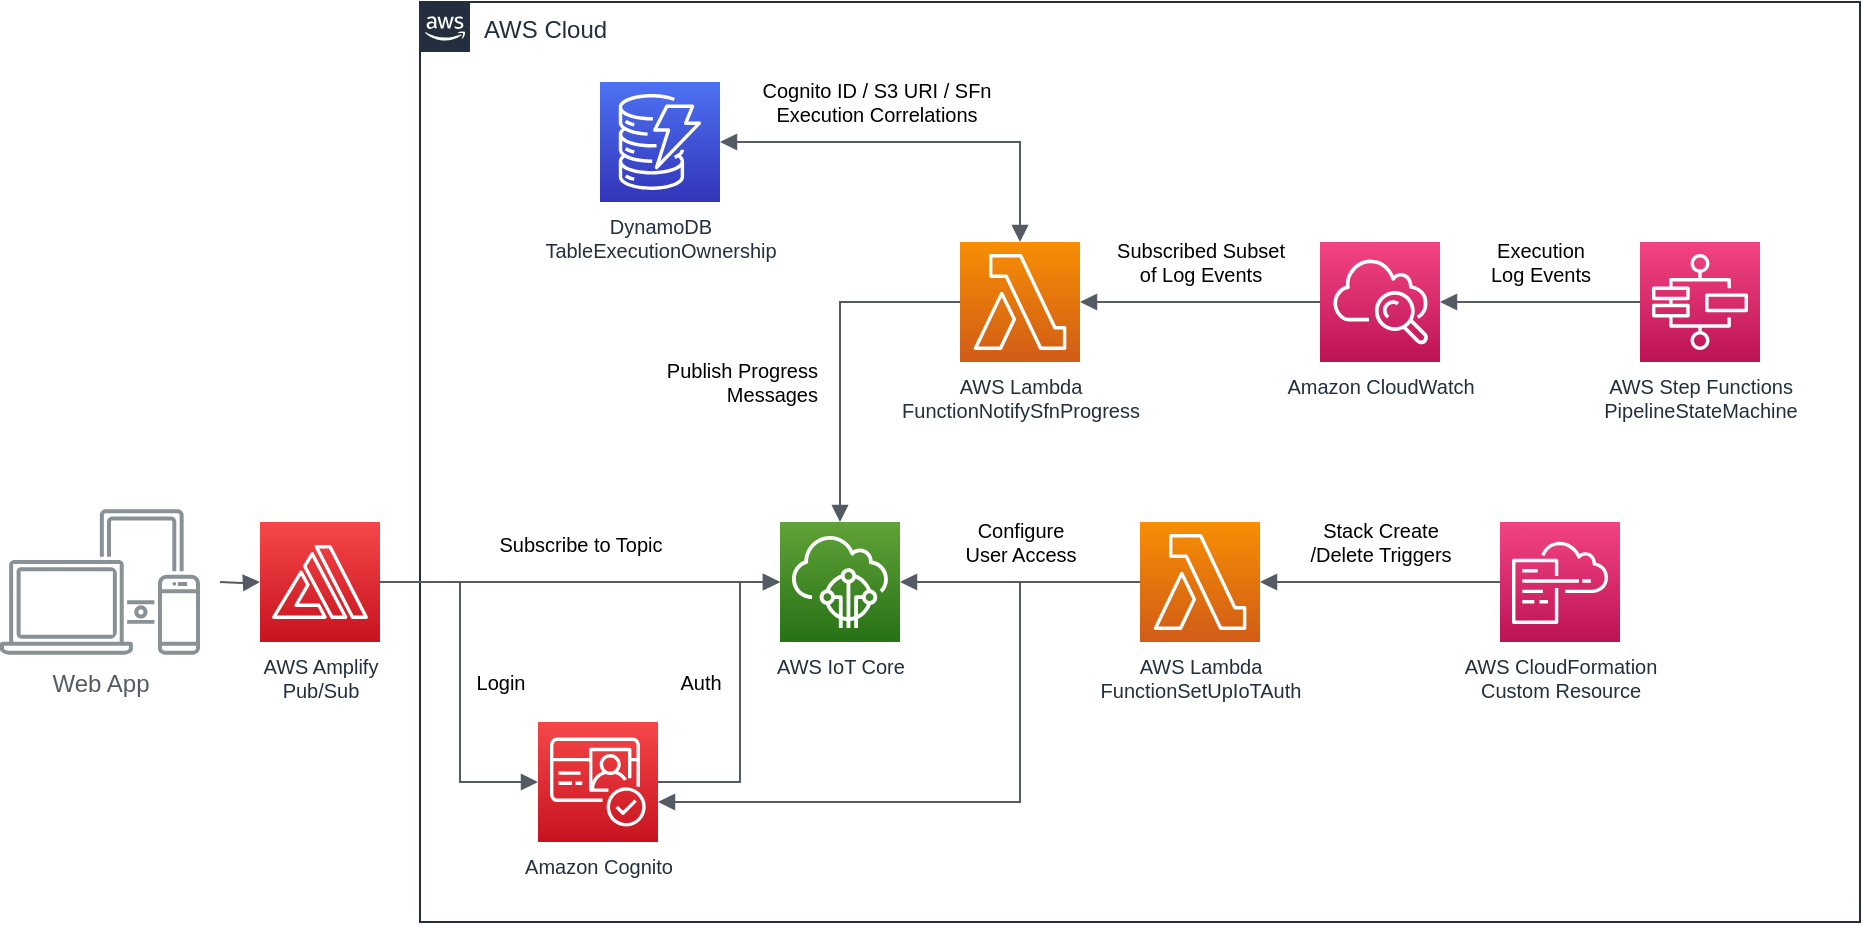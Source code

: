 <mxfile version="13.3.9" type="device"><diagram id="Hgbn_8AcwlG8pIo0lBHQ" name="Page-1"><mxGraphModel dx="902" dy="680" grid="1" gridSize="10" guides="1" tooltips="1" connect="1" arrows="1" fold="1" page="1" pageScale="1" pageWidth="1169" pageHeight="827" math="0" shadow="0"><root><mxCell id="0"/><mxCell id="1" parent="0"/><mxCell id="crWsjHVWsLiSi586xVHt-7" value="AWS Cloud" style="points=[[0,0],[0.25,0],[0.5,0],[0.75,0],[1,0],[1,0.25],[1,0.5],[1,0.75],[1,1],[0.75,1],[0.5,1],[0.25,1],[0,1],[0,0.75],[0,0.5],[0,0.25]];outlineConnect=0;gradientColor=none;html=1;whiteSpace=wrap;fontSize=12;fontStyle=0;shape=mxgraph.aws4.group;grIcon=mxgraph.aws4.group_aws_cloud_alt;strokeColor=#232F3E;fillColor=none;verticalAlign=top;align=left;spacingLeft=30;fontColor=#232F3E;dashed=0;" vertex="1" parent="1"><mxGeometry x="260" y="110" width="720" height="460" as="geometry"/></mxCell><mxCell id="crWsjHVWsLiSi586xVHt-1" value="AWS Step Functions&lt;br style=&quot;font-size: 10px;&quot;&gt;PipelineStateMachine" style="outlineConnect=0;fontColor=#232F3E;gradientColor=#F34482;gradientDirection=north;fillColor=#BC1356;strokeColor=#ffffff;dashed=0;verticalLabelPosition=bottom;verticalAlign=top;align=center;html=1;fontSize=10;fontStyle=0;aspect=fixed;shape=mxgraph.aws4.resourceIcon;resIcon=mxgraph.aws4.step_functions;" vertex="1" parent="1"><mxGeometry x="870" y="230" width="60" height="60" as="geometry"/></mxCell><mxCell id="crWsjHVWsLiSi586xVHt-2" value="Amazon CloudWatch" style="outlineConnect=0;fontColor=#232F3E;gradientColor=#F34482;gradientDirection=north;fillColor=#BC1356;strokeColor=#ffffff;dashed=0;verticalLabelPosition=bottom;verticalAlign=top;align=center;html=1;fontSize=10;fontStyle=0;aspect=fixed;shape=mxgraph.aws4.resourceIcon;resIcon=mxgraph.aws4.cloudwatch;" vertex="1" parent="1"><mxGeometry x="710" y="230" width="60" height="60" as="geometry"/></mxCell><mxCell id="crWsjHVWsLiSi586xVHt-3" value="Execution&lt;br&gt;Log Events" style="edgeStyle=orthogonalEdgeStyle;html=1;endArrow=block;elbow=vertical;startArrow=none;endFill=1;strokeColor=#545B64;rounded=0;fontSize=10;labelBackgroundColor=none;" edge="1" parent="1" source="crWsjHVWsLiSi586xVHt-1" target="crWsjHVWsLiSi586xVHt-2"><mxGeometry y="-20" width="100" relative="1" as="geometry"><mxPoint x="260" y="220" as="sourcePoint"/><mxPoint x="760" y="260" as="targetPoint"/><mxPoint as="offset"/></mxGeometry></mxCell><mxCell id="crWsjHVWsLiSi586xVHt-4" value="AWS Lambda&lt;br style=&quot;font-size: 10px;&quot;&gt;FunctionNotifySfnProgress" style="outlineConnect=0;fontColor=#232F3E;gradientColor=#F78E04;gradientDirection=north;fillColor=#D05C17;strokeColor=#ffffff;dashed=0;verticalLabelPosition=bottom;verticalAlign=top;align=center;html=1;fontSize=10;fontStyle=0;aspect=fixed;shape=mxgraph.aws4.resourceIcon;resIcon=mxgraph.aws4.lambda;" vertex="1" parent="1"><mxGeometry x="530" y="230" width="60" height="60" as="geometry"/></mxCell><mxCell id="crWsjHVWsLiSi586xVHt-5" value="AWS CloudFormation&lt;br&gt;Custom Resource" style="outlineConnect=0;fontColor=#232F3E;gradientColor=#F34482;gradientDirection=north;fillColor=#BC1356;strokeColor=#ffffff;dashed=0;verticalLabelPosition=bottom;verticalAlign=top;align=center;html=1;fontSize=10;fontStyle=0;aspect=fixed;shape=mxgraph.aws4.resourceIcon;resIcon=mxgraph.aws4.cloudformation;" vertex="1" parent="1"><mxGeometry x="800" y="370" width="60" height="60" as="geometry"/></mxCell><mxCell id="crWsjHVWsLiSi586xVHt-6" value="AWS IoT Core" style="outlineConnect=0;fontColor=#232F3E;gradientColor=#60A337;gradientDirection=north;fillColor=#277116;strokeColor=#ffffff;dashed=0;verticalLabelPosition=bottom;verticalAlign=top;align=center;html=1;fontSize=10;fontStyle=0;aspect=fixed;shape=mxgraph.aws4.resourceIcon;resIcon=mxgraph.aws4.iot_core;" vertex="1" parent="1"><mxGeometry x="440" y="370" width="60" height="60" as="geometry"/></mxCell><mxCell id="crWsjHVWsLiSi586xVHt-8" value="Web App" style="outlineConnect=0;gradientColor=none;fontColor=#545B64;strokeColor=none;fillColor=#879196;dashed=0;verticalLabelPosition=bottom;verticalAlign=top;align=center;html=1;fontSize=12;fontStyle=0;aspect=fixed;shape=mxgraph.aws4.illustration_devices;pointerEvents=1" vertex="1" parent="1"><mxGeometry x="50" y="363.5" width="100" height="73" as="geometry"/></mxCell><mxCell id="crWsjHVWsLiSi586xVHt-9" value="AWS Lambda&lt;br style=&quot;font-size: 10px&quot;&gt;FunctionSetUpIoTAuth" style="outlineConnect=0;fontColor=#232F3E;gradientColor=#F78E04;gradientDirection=north;fillColor=#D05C17;strokeColor=#ffffff;dashed=0;verticalLabelPosition=bottom;verticalAlign=top;align=center;html=1;fontSize=10;fontStyle=0;aspect=fixed;shape=mxgraph.aws4.resourceIcon;resIcon=mxgraph.aws4.lambda;" vertex="1" parent="1"><mxGeometry x="620" y="370" width="60" height="60" as="geometry"/></mxCell><mxCell id="crWsjHVWsLiSi586xVHt-10" value="Stack Create&lt;br&gt;/Delete Triggers" style="edgeStyle=orthogonalEdgeStyle;html=1;endArrow=block;elbow=vertical;startArrow=none;endFill=1;strokeColor=#545B64;rounded=0;fontSize=10;labelBackgroundColor=none;" edge="1" parent="1" source="crWsjHVWsLiSi586xVHt-5" target="crWsjHVWsLiSi586xVHt-9"><mxGeometry y="-20" width="100" relative="1" as="geometry"><mxPoint x="225" y="310" as="sourcePoint"/><mxPoint x="695" y="490" as="targetPoint"/><mxPoint as="offset"/></mxGeometry></mxCell><mxCell id="crWsjHVWsLiSi586xVHt-11" value="Amazon Cognito" style="outlineConnect=0;fontColor=#232F3E;gradientColor=#F54749;gradientDirection=north;fillColor=#C7131F;strokeColor=#ffffff;dashed=0;verticalLabelPosition=bottom;verticalAlign=top;align=center;html=1;fontSize=10;fontStyle=0;aspect=fixed;shape=mxgraph.aws4.resourceIcon;resIcon=mxgraph.aws4.cognito;" vertex="1" parent="1"><mxGeometry x="319" y="470" width="60" height="60" as="geometry"/></mxCell><mxCell id="crWsjHVWsLiSi586xVHt-13" value="AWS Amplify&lt;br style=&quot;font-size: 10px;&quot;&gt;Pub/Sub" style="outlineConnect=0;fontColor=#232F3E;gradientColor=#F54749;gradientDirection=north;fillColor=#C7131F;strokeColor=#ffffff;dashed=0;verticalLabelPosition=bottom;verticalAlign=top;align=center;html=1;fontSize=10;fontStyle=0;aspect=fixed;shape=mxgraph.aws4.resourceIcon;resIcon=mxgraph.aws4.amplify;" vertex="1" parent="1"><mxGeometry x="180" y="370" width="60" height="60" as="geometry"/></mxCell><mxCell id="crWsjHVWsLiSi586xVHt-14" value="Subscribed Subset&lt;br&gt;of Log Events" style="edgeStyle=orthogonalEdgeStyle;html=1;endArrow=block;elbow=vertical;startArrow=none;endFill=1;strokeColor=#545B64;rounded=0;fontSize=10;labelBackgroundColor=none;" edge="1" parent="1" source="crWsjHVWsLiSi586xVHt-2" target="crWsjHVWsLiSi586xVHt-4"><mxGeometry y="-20" width="100" relative="1" as="geometry"><mxPoint x="380" y="120" as="sourcePoint"/><mxPoint x="330" y="130" as="targetPoint"/><mxPoint as="offset"/></mxGeometry></mxCell><mxCell id="crWsjHVWsLiSi586xVHt-15" value="" style="edgeStyle=orthogonalEdgeStyle;html=1;endArrow=block;elbow=vertical;startArrow=none;endFill=1;strokeColor=#545B64;rounded=0;fontSize=10;" edge="1" parent="1"><mxGeometry width="100" relative="1" as="geometry"><mxPoint x="160" y="400" as="sourcePoint"/><mxPoint x="180" y="400" as="targetPoint"/></mxGeometry></mxCell><mxCell id="crWsjHVWsLiSi586xVHt-16" value="Subscribe to Topic" style="edgeStyle=orthogonalEdgeStyle;html=1;endArrow=block;elbow=vertical;startArrow=none;endFill=1;strokeColor=#545B64;rounded=0;fontSize=10;verticalAlign=bottom;labelBackgroundColor=none;" edge="1" parent="1" source="crWsjHVWsLiSi586xVHt-13" target="crWsjHVWsLiSi586xVHt-6"><mxGeometry y="10" width="100" relative="1" as="geometry"><mxPoint x="180" y="410" as="sourcePoint"/><mxPoint x="290" y="330" as="targetPoint"/><mxPoint as="offset"/></mxGeometry></mxCell><mxCell id="crWsjHVWsLiSi586xVHt-20" value="Login" style="edgeStyle=orthogonalEdgeStyle;html=1;endArrow=block;elbow=vertical;startArrow=none;endFill=1;strokeColor=#545B64;rounded=0;fontSize=10;labelBackgroundColor=none;" edge="1" parent="1" source="crWsjHVWsLiSi586xVHt-13" target="crWsjHVWsLiSi586xVHt-11"><mxGeometry x="0.006" y="20" width="100" relative="1" as="geometry"><mxPoint x="270" y="410" as="sourcePoint"/><mxPoint x="250" y="510" as="targetPoint"/><Array as="points"><mxPoint x="280" y="400"/><mxPoint x="280" y="500"/></Array><mxPoint as="offset"/></mxGeometry></mxCell><mxCell id="crWsjHVWsLiSi586xVHt-21" value="Auth" style="edgeStyle=orthogonalEdgeStyle;html=1;endArrow=block;elbow=vertical;startArrow=none;endFill=1;strokeColor=#545B64;rounded=0;fontSize=10;labelBackgroundColor=none;" edge="1" parent="1" source="crWsjHVWsLiSi586xVHt-11" target="crWsjHVWsLiSi586xVHt-6"><mxGeometry x="0.13" y="20" width="100" relative="1" as="geometry"><mxPoint x="270" y="410" as="sourcePoint"/><mxPoint x="310" y="510" as="targetPoint"/><Array as="points"><mxPoint x="420" y="500"/><mxPoint x="420" y="400"/></Array><mxPoint as="offset"/></mxGeometry></mxCell><mxCell id="crWsjHVWsLiSi586xVHt-22" value="Configure&lt;br&gt;User Access" style="edgeStyle=orthogonalEdgeStyle;html=1;endArrow=block;elbow=vertical;startArrow=none;endFill=1;strokeColor=#545B64;rounded=0;fontSize=10;labelBackgroundColor=none;" edge="1" parent="1" source="crWsjHVWsLiSi586xVHt-9" target="crWsjHVWsLiSi586xVHt-6"><mxGeometry y="-20" width="100" relative="1" as="geometry"><mxPoint x="770" y="460" as="sourcePoint"/><mxPoint x="650" y="460" as="targetPoint"/><mxPoint as="offset"/></mxGeometry></mxCell><mxCell id="crWsjHVWsLiSi586xVHt-25" value="" style="edgeStyle=orthogonalEdgeStyle;html=1;endArrow=block;elbow=vertical;startArrow=none;endFill=1;strokeColor=#545B64;rounded=0;fontSize=10;labelBackgroundColor=none;" edge="1" parent="1" source="crWsjHVWsLiSi586xVHt-9" target="crWsjHVWsLiSi586xVHt-11"><mxGeometry y="-20" width="100" relative="1" as="geometry"><mxPoint x="630" y="410" as="sourcePoint"/><mxPoint x="510" y="410" as="targetPoint"/><mxPoint as="offset"/><Array as="points"><mxPoint x="560" y="400"/><mxPoint x="560" y="510"/></Array></mxGeometry></mxCell><mxCell id="crWsjHVWsLiSi586xVHt-26" value="Publish Progress&lt;br&gt;Messages" style="edgeStyle=orthogonalEdgeStyle;html=1;endArrow=block;elbow=vertical;startArrow=none;endFill=1;strokeColor=#545B64;rounded=0;fontSize=10;labelBackgroundColor=none;align=right;" edge="1" parent="1" source="crWsjHVWsLiSi586xVHt-4" target="crWsjHVWsLiSi586xVHt-6"><mxGeometry x="-0.294" y="41" width="100" relative="1" as="geometry"><mxPoint x="630" y="410" as="sourcePoint"/><mxPoint x="510" y="410" as="targetPoint"/><mxPoint x="-51" y="40" as="offset"/></mxGeometry></mxCell><mxCell id="crWsjHVWsLiSi586xVHt-30" value="DynamoDB&lt;br&gt;TableExecutionOwnership" style="outlineConnect=0;fontColor=#232F3E;gradientColor=#4D72F3;gradientDirection=north;fillColor=#3334B9;strokeColor=#ffffff;dashed=0;verticalLabelPosition=bottom;verticalAlign=top;align=center;html=1;fontSize=10;fontStyle=0;aspect=fixed;shape=mxgraph.aws4.resourceIcon;resIcon=mxgraph.aws4.dynamodb;" vertex="1" parent="1"><mxGeometry x="350" y="150" width="60" height="60" as="geometry"/></mxCell><mxCell id="crWsjHVWsLiSi586xVHt-31" value="Cognito ID / S3 URI / SFn&lt;br&gt;Execution Correlations" style="edgeStyle=orthogonalEdgeStyle;html=1;endArrow=block;elbow=vertical;startArrow=block;endFill=1;strokeColor=#545B64;rounded=0;fontSize=10;labelBackgroundColor=none;verticalAlign=middle;startFill=1;" edge="1" parent="1" source="crWsjHVWsLiSi586xVHt-4" target="crWsjHVWsLiSi586xVHt-30"><mxGeometry x="0.222" y="-20" width="100" relative="1" as="geometry"><mxPoint x="720" y="270" as="sourcePoint"/><mxPoint x="600" y="270" as="targetPoint"/><mxPoint as="offset"/><Array as="points"><mxPoint x="560" y="180"/></Array></mxGeometry></mxCell></root></mxGraphModel></diagram></mxfile>